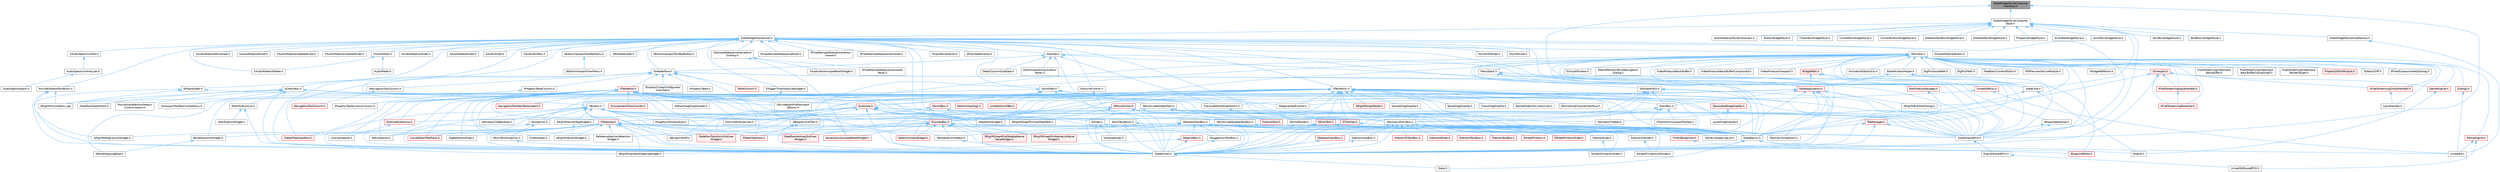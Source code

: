 digraph "SlateWidgetStyleContainerInterface.h"
{
 // INTERACTIVE_SVG=YES
 // LATEX_PDF_SIZE
  bgcolor="transparent";
  edge [fontname=Helvetica,fontsize=10,labelfontname=Helvetica,labelfontsize=10];
  node [fontname=Helvetica,fontsize=10,shape=box,height=0.2,width=0.4];
  Node1 [id="Node000001",label="SlateWidgetStyleContainer\lInterface.h",height=0.2,width=0.4,color="gray40", fillcolor="grey60", style="filled", fontcolor="black",tooltip=" "];
  Node1 -> Node2 [id="edge1_Node000001_Node000002",dir="back",color="steelblue1",style="solid",tooltip=" "];
  Node2 [id="Node000002",label="SlateCore.h",height=0.2,width=0.4,color="grey40", fillcolor="white", style="filled",URL="$dc/d03/SlateCore_8h.html",tooltip=" "];
  Node2 -> Node3 [id="edge2_Node000002_Node000003",dir="back",color="steelblue1",style="solid",tooltip=" "];
  Node3 [id="Node000003",label="Engine.h",height=0.2,width=0.4,color="grey40", fillcolor="white", style="filled",URL="$d1/d34/Public_2Engine_8h.html",tooltip=" "];
  Node2 -> Node4 [id="edge3_Node000002_Node000004",dir="back",color="steelblue1",style="solid",tooltip=" "];
  Node4 [id="Node000004",label="SlateBasics.h",height=0.2,width=0.4,color="grey40", fillcolor="white", style="filled",URL="$da/d2f/SlateBasics_8h.html",tooltip=" "];
  Node4 -> Node3 [id="edge4_Node000004_Node000003",dir="back",color="steelblue1",style="solid",tooltip=" "];
  Node4 -> Node5 [id="edge5_Node000004_Node000005",dir="back",color="steelblue1",style="solid",tooltip=" "];
  Node5 [id="Node000005",label="Slate.h",height=0.2,width=0.4,color="grey40", fillcolor="white", style="filled",URL="$d2/dc0/Slate_8h.html",tooltip=" "];
  Node4 -> Node6 [id="edge6_Node000004_Node000006",dir="back",color="steelblue1",style="solid",tooltip=" "];
  Node6 [id="Node000006",label="SlateExtras.h",height=0.2,width=0.4,color="grey40", fillcolor="white", style="filled",URL="$d8/dec/SlateExtras_8h.html",tooltip=" "];
  Node6 -> Node5 [id="edge7_Node000006_Node000005",dir="back",color="steelblue1",style="solid",tooltip=" "];
  Node4 -> Node7 [id="edge8_Node000004_Node000007",dir="back",color="steelblue1",style="solid",tooltip=" "];
  Node7 [id="Node000007",label="UnrealEd.h",height=0.2,width=0.4,color="grey40", fillcolor="white", style="filled",URL="$d2/d5f/UnrealEd_8h.html",tooltip=" "];
  Node1 -> Node8 [id="edge9_Node000001_Node000008",dir="back",color="steelblue1",style="solid",tooltip=" "];
  Node8 [id="Node000008",label="SlateSharedPCH.h",height=0.2,width=0.4,color="grey40", fillcolor="white", style="filled",URL="$d1/dfc/SlateSharedPCH_8h.html",tooltip=" "];
  Node8 -> Node9 [id="edge10_Node000008_Node000009",dir="back",color="steelblue1",style="solid",tooltip=" "];
  Node9 [id="Node000009",label="EngineSharedPCH.h",height=0.2,width=0.4,color="grey40", fillcolor="white", style="filled",URL="$dc/dbb/EngineSharedPCH_8h.html",tooltip=" "];
  Node9 -> Node10 [id="edge11_Node000009_Node000010",dir="back",color="steelblue1",style="solid",tooltip=" "];
  Node10 [id="Node000010",label="UnrealEdSharedPCH.h",height=0.2,width=0.4,color="grey40", fillcolor="white", style="filled",URL="$d1/de6/UnrealEdSharedPCH_8h.html",tooltip=" "];
  Node1 -> Node11 [id="edge12_Node000001_Node000011",dir="back",color="steelblue1",style="solid",tooltip=" "];
  Node11 [id="Node000011",label="SlateWidgetStyleContainer\lBase.h",height=0.2,width=0.4,color="grey40", fillcolor="white", style="filled",URL="$d8/db4/SlateWidgetStyleContainerBase_8h.html",tooltip=" "];
  Node11 -> Node12 [id="edge13_Node000011_Node000012",dir="back",color="steelblue1",style="solid",tooltip=" "];
  Node12 [id="Node000012",label="AudioMaterialStyleContainers.h",height=0.2,width=0.4,color="grey40", fillcolor="white", style="filled",URL="$d2/d4e/AudioMaterialStyleContainers_8h.html",tooltip=" "];
  Node11 -> Node13 [id="edge14_Node000011_Node000013",dir="back",color="steelblue1",style="solid",tooltip=" "];
  Node13 [id="Node000013",label="ButtonWidgetStyle.h",height=0.2,width=0.4,color="grey40", fillcolor="white", style="filled",URL="$db/d1a/ButtonWidgetStyle_8h.html",tooltip=" "];
  Node11 -> Node14 [id="edge15_Node000011_Node000014",dir="back",color="steelblue1",style="solid",tooltip=" "];
  Node14 [id="Node000014",label="CheckBoxWidgetStyle.h",height=0.2,width=0.4,color="grey40", fillcolor="white", style="filled",URL="$d3/dda/CheckBoxWidgetStyle_8h.html",tooltip=" "];
  Node11 -> Node15 [id="edge16_Node000011_Node000015",dir="back",color="steelblue1",style="solid",tooltip=" "];
  Node15 [id="Node000015",label="ComboBoxWidgetStyle.h",height=0.2,width=0.4,color="grey40", fillcolor="white", style="filled",URL="$d5/dc1/ComboBoxWidgetStyle_8h.html",tooltip=" "];
  Node11 -> Node16 [id="edge17_Node000011_Node000016",dir="back",color="steelblue1",style="solid",tooltip=" "];
  Node16 [id="Node000016",label="ComboButtonWidgetStyle.h",height=0.2,width=0.4,color="grey40", fillcolor="white", style="filled",URL="$de/d4e/ComboButtonWidgetStyle_8h.html",tooltip=" "];
  Node11 -> Node17 [id="edge18_Node000011_Node000017",dir="back",color="steelblue1",style="solid",tooltip=" "];
  Node17 [id="Node000017",label="EditableTextBoxWidgetStyle.h",height=0.2,width=0.4,color="grey40", fillcolor="white", style="filled",URL="$d2/d46/EditableTextBoxWidgetStyle_8h.html",tooltip=" "];
  Node11 -> Node18 [id="edge19_Node000011_Node000018",dir="back",color="steelblue1",style="solid",tooltip=" "];
  Node18 [id="Node000018",label="EditableTextWidgetStyle.h",height=0.2,width=0.4,color="grey40", fillcolor="white", style="filled",URL="$d2/de8/EditableTextWidgetStyle_8h.html",tooltip=" "];
  Node11 -> Node19 [id="edge20_Node000011_Node000019",dir="back",color="steelblue1",style="solid",tooltip=" "];
  Node19 [id="Node000019",label="ProgressWidgetStyle.h",height=0.2,width=0.4,color="grey40", fillcolor="white", style="filled",URL="$dc/d8c/ProgressWidgetStyle_8h.html",tooltip=" "];
  Node11 -> Node20 [id="edge21_Node000011_Node000020",dir="back",color="steelblue1",style="solid",tooltip=" "];
  Node20 [id="Node000020",label="ScrollBarWidgetStyle.h",height=0.2,width=0.4,color="grey40", fillcolor="white", style="filled",URL="$d7/d64/ScrollBarWidgetStyle_8h.html",tooltip=" "];
  Node11 -> Node21 [id="edge22_Node000011_Node000021",dir="back",color="steelblue1",style="solid",tooltip=" "];
  Node21 [id="Node000021",label="ScrollBoxWidgetStyle.h",height=0.2,width=0.4,color="grey40", fillcolor="white", style="filled",URL="$d9/df7/ScrollBoxWidgetStyle_8h.html",tooltip=" "];
  Node11 -> Node2 [id="edge23_Node000011_Node000002",dir="back",color="steelblue1",style="solid",tooltip=" "];
  Node11 -> Node8 [id="edge24_Node000011_Node000008",dir="back",color="steelblue1",style="solid",tooltip=" "];
  Node11 -> Node22 [id="edge25_Node000011_Node000022",dir="back",color="steelblue1",style="solid",tooltip=" "];
  Node22 [id="Node000022",label="SlateWidgetStyleAsset.h",height=0.2,width=0.4,color="grey40", fillcolor="white", style="filled",URL="$dd/dfb/SlateWidgetStyleAsset_8h.html",tooltip=" "];
  Node22 -> Node23 [id="edge26_Node000022_Node000023",dir="back",color="steelblue1",style="solid",tooltip=" "];
  Node23 [id="Node000023",label="SAudioMaterialButton.h",height=0.2,width=0.4,color="grey40", fillcolor="white", style="filled",URL="$d5/df6/SAudioMaterialButton_8h.html",tooltip=" "];
  Node22 -> Node24 [id="edge27_Node000022_Node000024",dir="back",color="steelblue1",style="solid",tooltip=" "];
  Node24 [id="Node000024",label="SAudioMaterialEnvelope.h",height=0.2,width=0.4,color="grey40", fillcolor="white", style="filled",URL="$d5/d2b/SAudioMaterialEnvelope_8h.html",tooltip=" "];
  Node22 -> Node25 [id="edge28_Node000022_Node000025",dir="back",color="steelblue1",style="solid",tooltip=" "];
  Node25 [id="Node000025",label="SAudioMaterialKnob.h",height=0.2,width=0.4,color="grey40", fillcolor="white", style="filled",URL="$d5/d68/SAudioMaterialKnob_8h.html",tooltip=" "];
  Node22 -> Node26 [id="edge29_Node000022_Node000026",dir="back",color="steelblue1",style="solid",tooltip=" "];
  Node26 [id="Node000026",label="SAudioMaterialLabeledKnob.h",height=0.2,width=0.4,color="grey40", fillcolor="white", style="filled",URL="$de/d2d/SAudioMaterialLabeledKnob_8h.html",tooltip=" "];
  Node22 -> Node27 [id="edge30_Node000022_Node000027",dir="back",color="steelblue1",style="solid",tooltip=" "];
  Node27 [id="Node000027",label="SAudioMaterialLabeledSlider.h",height=0.2,width=0.4,color="grey40", fillcolor="white", style="filled",URL="$d7/df2/SAudioMaterialLabeledSlider_8h.html",tooltip=" "];
  Node22 -> Node28 [id="edge31_Node000022_Node000028",dir="back",color="steelblue1",style="solid",tooltip=" "];
  Node28 [id="Node000028",label="SAudioMaterialMeter.h",height=0.2,width=0.4,color="grey40", fillcolor="white", style="filled",URL="$d9/da6/SAudioMaterialMeter_8h.html",tooltip=" "];
  Node22 -> Node29 [id="edge32_Node000022_Node000029",dir="back",color="steelblue1",style="solid",tooltip=" "];
  Node29 [id="Node000029",label="SAudioMaterialSlider.h",height=0.2,width=0.4,color="grey40", fillcolor="white", style="filled",URL="$d1/d37/SAudioMaterialSlider_8h.html",tooltip=" "];
  Node22 -> Node30 [id="edge33_Node000022_Node000030",dir="back",color="steelblue1",style="solid",tooltip=" "];
  Node30 [id="Node000030",label="SAudioMeter.h",height=0.2,width=0.4,color="grey40", fillcolor="white", style="filled",URL="$d5/d48/SAudioMeter_8h.html",tooltip=" "];
  Node30 -> Node31 [id="edge34_Node000030_Node000031",dir="back",color="steelblue1",style="solid",tooltip=" "];
  Node31 [id="Node000031",label="AudioMeter.h",height=0.2,width=0.4,color="grey40", fillcolor="white", style="filled",URL="$de/db0/AudioMeter_8h.html",tooltip=" "];
  Node30 -> Node28 [id="edge35_Node000030_Node000028",dir="back",color="steelblue1",style="solid",tooltip=" "];
  Node22 -> Node32 [id="edge36_Node000022_Node000032",dir="back",color="steelblue1",style="solid",tooltip=" "];
  Node32 [id="Node000032",label="SAudioRadialSlider.h",height=0.2,width=0.4,color="grey40", fillcolor="white", style="filled",URL="$dd/d5f/SAudioRadialSlider_8h.html",tooltip=" "];
  Node22 -> Node33 [id="edge37_Node000022_Node000033",dir="back",color="steelblue1",style="solid",tooltip=" "];
  Node33 [id="Node000033",label="SAudioSlider.h",height=0.2,width=0.4,color="grey40", fillcolor="white", style="filled",URL="$d3/d58/SAudioSlider_8h.html",tooltip=" "];
  Node22 -> Node34 [id="edge38_Node000022_Node000034",dir="back",color="steelblue1",style="solid",tooltip=" "];
  Node34 [id="Node000034",label="SAudioSpectrumPlot.h",height=0.2,width=0.4,color="grey40", fillcolor="white", style="filled",URL="$dd/ddf/SAudioSpectrumPlot_8h.html",tooltip=" "];
  Node34 -> Node35 [id="edge39_Node000034_Node000035",dir="back",color="steelblue1",style="solid",tooltip=" "];
  Node35 [id="Node000035",label="AudioSpectrumAnalyzer.h",height=0.2,width=0.4,color="grey40", fillcolor="white", style="filled",URL="$de/dae/AudioSpectrumAnalyzer_8h.html",tooltip=" "];
  Node35 -> Node36 [id="edge40_Node000035_Node000036",dir="back",color="steelblue1",style="solid",tooltip=" "];
  Node36 [id="Node000036",label="AudioSpectrogram.h",height=0.2,width=0.4,color="grey40", fillcolor="white", style="filled",URL="$de/d47/AudioSpectrogram_8h.html",tooltip=" "];
  Node22 -> Node37 [id="edge41_Node000022_Node000037",dir="back",color="steelblue1",style="solid",tooltip=" "];
  Node37 [id="Node000037",label="SAudioTextBox.h",height=0.2,width=0.4,color="grey40", fillcolor="white", style="filled",URL="$da/da3/SAudioTextBox_8h.html",tooltip=" "];
  Node22 -> Node38 [id="edge42_Node000022_Node000038",dir="back",color="steelblue1",style="solid",tooltip=" "];
  Node38 [id="Node000038",label="SButton.h",height=0.2,width=0.4,color="grey40", fillcolor="white", style="filled",URL="$d4/d2a/SButton_8h.html",tooltip=" "];
  Node38 -> Node39 [id="edge43_Node000038_Node000039",dir="back",color="steelblue1",style="solid",tooltip=" "];
  Node39 [id="Node000039",label="PropertyInfoViewStyle.h",height=0.2,width=0.4,color="grey40", fillcolor="white", style="filled",URL="$d0/da8/PropertyInfoViewStyle_8h.html",tooltip=" "];
  Node38 -> Node40 [id="edge44_Node000038_Node000040",dir="back",color="steelblue1",style="solid",tooltip=" "];
  Node40 [id="Node000040",label="SBreadcrumbTrail.h",height=0.2,width=0.4,color="grey40", fillcolor="white", style="filled",URL="$d4/de2/SBreadcrumbTrail_8h.html",tooltip=" "];
  Node40 -> Node41 [id="edge45_Node000040_Node000041",dir="back",color="steelblue1",style="solid",tooltip=" "];
  Node41 [id="Node000041",label="STableTreeView.h",height=0.2,width=0.4,color="red", fillcolor="#FFF0F0", style="filled",URL="$dd/d46/STableTreeView_8h.html",tooltip=" "];
  Node40 -> Node6 [id="edge46_Node000040_Node000006",dir="back",color="steelblue1",style="solid",tooltip=" "];
  Node38 -> Node44 [id="edge47_Node000038_Node000044",dir="back",color="steelblue1",style="solid",tooltip=" "];
  Node44 [id="Node000044",label="SEditableComboBox.h",height=0.2,width=0.4,color="grey40", fillcolor="white", style="filled",URL="$d0/d8c/SEditableComboBox_8h.html",tooltip=" "];
  Node44 -> Node6 [id="edge48_Node000044_Node000006",dir="back",color="steelblue1",style="solid",tooltip=" "];
  Node38 -> Node45 [id="edge49_Node000038_Node000045",dir="back",color="steelblue1",style="solid",tooltip=" "];
  Node45 [id="Node000045",label="SHyperlink.h",height=0.2,width=0.4,color="grey40", fillcolor="white", style="filled",URL="$d3/d8c/SHyperlink_8h.html",tooltip=" "];
  Node45 -> Node46 [id="edge50_Node000045_Node000046",dir="back",color="steelblue1",style="solid",tooltip=" "];
  Node46 [id="Node000046",label="SRichTextHyperlink.h",height=0.2,width=0.4,color="grey40", fillcolor="white", style="filled",URL="$da/d06/SRichTextHyperlink_8h.html",tooltip=" "];
  Node46 -> Node6 [id="edge51_Node000046_Node000006",dir="back",color="steelblue1",style="solid",tooltip=" "];
  Node45 -> Node6 [id="edge52_Node000045_Node000006",dir="back",color="steelblue1",style="solid",tooltip=" "];
  Node38 -> Node47 [id="edge53_Node000038_Node000047",dir="back",color="steelblue1",style="solid",tooltip=" "];
  Node47 [id="Node000047",label="SKeySelector.h",height=0.2,width=0.4,color="grey40", fillcolor="white", style="filled",URL="$de/d62/SKeySelector_8h.html",tooltip=" "];
  Node38 -> Node48 [id="edge54_Node000038_Node000048",dir="back",color="steelblue1",style="solid",tooltip=" "];
  Node48 [id="Node000048",label="SRigVMGraphPinUserDataPath.h",height=0.2,width=0.4,color="grey40", fillcolor="white", style="filled",URL="$d5/d31/SRigVMGraphPinUserDataPath_8h.html",tooltip=" "];
  Node38 -> Node49 [id="edge55_Node000038_Node000049",dir="back",color="steelblue1",style="solid",tooltip=" "];
  Node49 [id="Node000049",label="SRigVMVariableMappingWidget.h",height=0.2,width=0.4,color="grey40", fillcolor="white", style="filled",URL="$d0/ddc/SRigVMVariableMappingWidget_8h.html",tooltip=" "];
  Node38 -> Node50 [id="edge56_Node000038_Node000050",dir="back",color="steelblue1",style="solid",tooltip=" "];
  Node50 [id="Node000050",label="SRigVMVariantTagWidget.h",height=0.2,width=0.4,color="grey40", fillcolor="white", style="filled",URL="$d4/d38/SRigVMVariantTagWidget_8h.html",tooltip=" "];
  Node50 -> Node51 [id="edge57_Node000050_Node000051",dir="back",color="steelblue1",style="solid",tooltip=" "];
  Node51 [id="Node000051",label="SRigVMVariantWidget.h",height=0.2,width=0.4,color="grey40", fillcolor="white", style="filled",URL="$d5/d61/SRigVMVariantWidget_8h.html",tooltip=" "];
  Node38 -> Node52 [id="edge58_Node000038_Node000052",dir="back",color="steelblue1",style="solid",tooltip=" "];
  Node52 [id="Node000052",label="SSkeletonWidget.h",height=0.2,width=0.4,color="grey40", fillcolor="white", style="filled",URL="$dd/da7/SSkeletonWidget_8h.html",tooltip=" "];
  Node38 -> Node53 [id="edge59_Node000038_Node000053",dir="back",color="steelblue1",style="solid",tooltip=" "];
  Node53 [id="Node000053",label="SWindowTitleBar.h",height=0.2,width=0.4,color="grey40", fillcolor="white", style="filled",URL="$d0/dce/SWindowTitleBar_8h.html",tooltip=" "];
  Node38 -> Node54 [id="edge60_Node000038_Node000054",dir="back",color="steelblue1",style="solid",tooltip=" "];
  Node54 [id="Node000054",label="SWindowTitleBarArea.h",height=0.2,width=0.4,color="grey40", fillcolor="white", style="filled",URL="$d4/d09/SWindowTitleBarArea_8h.html",tooltip=" "];
  Node38 -> Node4 [id="edge61_Node000038_Node000004",dir="back",color="steelblue1",style="solid",tooltip=" "];
  Node38 -> Node6 [id="edge62_Node000038_Node000006",dir="back",color="steelblue1",style="solid",tooltip=" "];
  Node38 -> Node8 [id="edge63_Node000038_Node000008",dir="back",color="steelblue1",style="solid",tooltip=" "];
  Node22 -> Node55 [id="edge64_Node000022_Node000055",dir="back",color="steelblue1",style="solid",tooltip=" "];
  Node55 [id="Node000055",label="SCheckBox.h",height=0.2,width=0.4,color="grey40", fillcolor="white", style="filled",URL="$d8/d16/SCheckBox_8h.html",tooltip=" "];
  Node55 -> Node56 [id="edge65_Node000055_Node000056",dir="back",color="steelblue1",style="solid",tooltip=" "];
  Node56 [id="Node000056",label="DataflowGraphEditor.h",height=0.2,width=0.4,color="grey40", fillcolor="white", style="filled",URL="$d4/dfa/DataflowGraphEditor_8h.html",tooltip=" "];
  Node55 -> Node57 [id="edge66_Node000055_Node000057",dir="back",color="steelblue1",style="solid",tooltip=" "];
  Node57 [id="Node000057",label="FractureEditorModeToolkit.h",height=0.2,width=0.4,color="grey40", fillcolor="white", style="filled",URL="$da/d01/FractureEditorModeToolkit_8h.html",tooltip=" "];
  Node57 -> Node58 [id="edge67_Node000057_Node000058",dir="back",color="steelblue1",style="solid",tooltip=" "];
  Node58 [id="Node000058",label="FractureTool.h",height=0.2,width=0.4,color="red", fillcolor="#FFF0F0", style="filled",URL="$d4/d30/FractureTool_8h.html",tooltip=" "];
  Node55 -> Node60 [id="edge68_Node000055_Node000060",dir="back",color="steelblue1",style="solid",tooltip=" "];
  Node60 [id="Node000060",label="MovieSceneSectionDetails\lCustomization.h",height=0.2,width=0.4,color="grey40", fillcolor="white", style="filled",URL="$d3/de7/MovieSceneSectionDetailsCustomization_8h.html",tooltip=" "];
  Node55 -> Node61 [id="edge69_Node000055_Node000061",dir="back",color="steelblue1",style="solid",tooltip=" "];
  Node61 [id="Node000061",label="SNotificationList.h",height=0.2,width=0.4,color="grey40", fillcolor="white", style="filled",URL="$d7/d9f/SNotificationList_8h.html",tooltip=" "];
  Node61 -> Node62 [id="edge70_Node000061_Node000062",dir="back",color="steelblue1",style="solid",tooltip=" "];
  Node62 [id="Node000062",label="INotificationWidget.h",height=0.2,width=0.4,color="grey40", fillcolor="white", style="filled",URL="$dd/d1a/INotificationWidget_8h.html",tooltip=" "];
  Node61 -> Node6 [id="edge71_Node000061_Node000006",dir="back",color="steelblue1",style="solid",tooltip=" "];
  Node55 -> Node63 [id="edge72_Node000055_Node000063",dir="back",color="steelblue1",style="solid",tooltip=" "];
  Node63 [id="Node000063",label="SNumericEntryBox.h",height=0.2,width=0.4,color="grey40", fillcolor="white", style="filled",URL="$d8/d1a/SNumericEntryBox_8h.html",tooltip=" "];
  Node63 -> Node64 [id="edge73_Node000063_Node000064",dir="back",color="steelblue1",style="solid",tooltip=" "];
  Node64 [id="Node000064",label="SGraphPinNum.h",height=0.2,width=0.4,color="red", fillcolor="#FFF0F0", style="filled",URL="$d7/da4/SGraphPinNum_8h.html",tooltip=" "];
  Node63 -> Node66 [id="edge74_Node000063_Node000066",dir="back",color="steelblue1",style="solid",tooltip=" "];
  Node66 [id="Node000066",label="SGraphPinNumSlider.h",height=0.2,width=0.4,color="red", fillcolor="#FFF0F0", style="filled",URL="$d5/d00/SGraphPinNumSlider_8h.html",tooltip=" "];
  Node63 -> Node68 [id="edge75_Node000063_Node000068",dir="back",color="steelblue1",style="solid",tooltip=" "];
  Node68 [id="Node000068",label="SGraphPinVector2DSlider.h",height=0.2,width=0.4,color="grey40", fillcolor="white", style="filled",URL="$d7/d05/SGraphPinVector2DSlider_8h.html",tooltip=" "];
  Node63 -> Node69 [id="edge76_Node000063_Node000069",dir="back",color="steelblue1",style="solid",tooltip=" "];
  Node69 [id="Node000069",label="SGraphPinVectorSlider.h",height=0.2,width=0.4,color="grey40", fillcolor="white", style="filled",URL="$dc/d38/SGraphPinVectorSlider_8h.html",tooltip=" "];
  Node63 -> Node70 [id="edge77_Node000063_Node000070",dir="back",color="steelblue1",style="solid",tooltip=" "];
  Node70 [id="Node000070",label="SRotatorInputBox.h",height=0.2,width=0.4,color="red", fillcolor="#FFF0F0", style="filled",URL="$de/dd2/SRotatorInputBox_8h.html",tooltip=" "];
  Node70 -> Node6 [id="edge78_Node000070_Node000006",dir="back",color="steelblue1",style="solid",tooltip=" "];
  Node63 -> Node72 [id="edge79_Node000063_Node000072",dir="back",color="steelblue1",style="solid",tooltip=" "];
  Node72 [id="Node000072",label="SVector2DSlider.h",height=0.2,width=0.4,color="grey40", fillcolor="white", style="filled",URL="$de/d67/SVector2DSlider_8h.html",tooltip=" "];
  Node72 -> Node68 [id="edge80_Node000072_Node000068",dir="back",color="steelblue1",style="solid",tooltip=" "];
  Node63 -> Node73 [id="edge81_Node000063_Node000073",dir="back",color="steelblue1",style="solid",tooltip=" "];
  Node73 [id="Node000073",label="SVector2DTextBox.h",height=0.2,width=0.4,color="red", fillcolor="#FFF0F0", style="filled",URL="$d6/d71/SVector2DTextBox_8h.html",tooltip=" "];
  Node63 -> Node75 [id="edge82_Node000063_Node000075",dir="back",color="steelblue1",style="solid",tooltip=" "];
  Node75 [id="Node000075",label="SVector4Slider.h",height=0.2,width=0.4,color="red", fillcolor="#FFF0F0", style="filled",URL="$d4/dec/SVector4Slider_8h.html",tooltip=" "];
  Node63 -> Node77 [id="edge83_Node000063_Node000077",dir="back",color="steelblue1",style="solid",tooltip=" "];
  Node77 [id="Node000077",label="SVector4TextBox.h",height=0.2,width=0.4,color="red", fillcolor="#FFF0F0", style="filled",URL="$dd/da4/SVector4TextBox_8h.html",tooltip=" "];
  Node63 -> Node79 [id="edge84_Node000063_Node000079",dir="back",color="steelblue1",style="solid",tooltip=" "];
  Node79 [id="Node000079",label="SVectorInputBox.h",height=0.2,width=0.4,color="grey40", fillcolor="white", style="filled",URL="$df/d44/SVectorInputBox_8h.html",tooltip=" "];
  Node79 -> Node6 [id="edge85_Node000079_Node000006",dir="back",color="steelblue1",style="solid",tooltip=" "];
  Node63 -> Node80 [id="edge86_Node000063_Node000080",dir="back",color="steelblue1",style="solid",tooltip=" "];
  Node80 [id="Node000080",label="SVectorSlider.h",height=0.2,width=0.4,color="grey40", fillcolor="white", style="filled",URL="$d2/db5/SVectorSlider_8h.html",tooltip=" "];
  Node80 -> Node69 [id="edge87_Node000080_Node000069",dir="back",color="steelblue1",style="solid",tooltip=" "];
  Node63 -> Node81 [id="edge88_Node000063_Node000081",dir="back",color="steelblue1",style="solid",tooltip=" "];
  Node81 [id="Node000081",label="SVectorTextBox.h",height=0.2,width=0.4,color="red", fillcolor="#FFF0F0", style="filled",URL="$df/db8/SVectorTextBox_8h.html",tooltip=" "];
  Node63 -> Node6 [id="edge89_Node000063_Node000006",dir="back",color="steelblue1",style="solid",tooltip=" "];
  Node55 -> Node83 [id="edge90_Node000055_Node000083",dir="back",color="steelblue1",style="solid",tooltip=" "];
  Node83 [id="Node000083",label="SRigVMActionMenu.cpp",height=0.2,width=0.4,color="grey40", fillcolor="white", style="filled",URL="$dc/d4c/SRigVMActionMenu_8cpp.html",tooltip=" "];
  Node55 -> Node84 [id="edge91_Node000055_Node000084",dir="back",color="steelblue1",style="solid",tooltip=" "];
  Node84 [id="Node000084",label="SSegmentedControl.h",height=0.2,width=0.4,color="grey40", fillcolor="white", style="filled",URL="$d3/d4f/SSegmentedControl_8h.html",tooltip=" "];
  Node55 -> Node85 [id="edge92_Node000055_Node000085",dir="back",color="steelblue1",style="solid",tooltip=" "];
  Node85 [id="Node000085",label="SSkinWeightProfileImport\lOptions.h",height=0.2,width=0.4,color="grey40", fillcolor="white", style="filled",URL="$d9/d21/SSkinWeightProfileImportOptions_8h.html",tooltip=" "];
  Node55 -> Node86 [id="edge93_Node000055_Node000086",dir="back",color="steelblue1",style="solid",tooltip=" "];
  Node86 [id="Node000086",label="SViewportToolBarComboMenu.h",height=0.2,width=0.4,color="grey40", fillcolor="white", style="filled",URL="$de/d6a/SViewportToolBarComboMenu_8h.html",tooltip=" "];
  Node55 -> Node4 [id="edge94_Node000055_Node000004",dir="back",color="steelblue1",style="solid",tooltip=" "];
  Node55 -> Node6 [id="edge95_Node000055_Node000006",dir="back",color="steelblue1",style="solid",tooltip=" "];
  Node55 -> Node8 [id="edge96_Node000055_Node000008",dir="back",color="steelblue1",style="solid",tooltip=" "];
  Node22 -> Node87 [id="edge97_Node000022_Node000087",dir="back",color="steelblue1",style="solid",tooltip=" "];
  Node87 [id="Node000087",label="SEditableLabel.h",height=0.2,width=0.4,color="grey40", fillcolor="white", style="filled",URL="$dd/db3/SEditableLabel_8h.html",tooltip=" "];
  Node22 -> Node88 [id="edge98_Node000022_Node000088",dir="back",color="steelblue1",style="solid",tooltip=" "];
  Node88 [id="Node000088",label="SEditableText.h",height=0.2,width=0.4,color="grey40", fillcolor="white", style="filled",URL="$df/df7/SEditableText_8h.html",tooltip=" "];
  Node88 -> Node89 [id="edge99_Node000088_Node000089",dir="back",color="steelblue1",style="solid",tooltip=" "];
  Node89 [id="Node000089",label="SEditableTextBox.h",height=0.2,width=0.4,color="grey40", fillcolor="white", style="filled",URL="$df/dd0/SEditableTextBox_8h.html",tooltip=" "];
  Node89 -> Node44 [id="edge100_Node000089_Node000044",dir="back",color="steelblue1",style="solid",tooltip=" "];
  Node89 -> Node90 [id="edge101_Node000089_Node000090",dir="back",color="steelblue1",style="solid",tooltip=" "];
  Node90 [id="Node000090",label="SGridLineSpacingList.h",height=0.2,width=0.4,color="grey40", fillcolor="white", style="filled",URL="$db/d48/SGridLineSpacingList_8h.html",tooltip=" "];
  Node89 -> Node91 [id="edge102_Node000089_Node000091",dir="back",color="steelblue1",style="solid",tooltip=" "];
  Node91 [id="Node000091",label="SNumericDropDown.h",height=0.2,width=0.4,color="grey40", fillcolor="white", style="filled",URL="$d3/d12/SNumericDropDown_8h.html",tooltip=" "];
  Node89 -> Node92 [id="edge103_Node000089_Node000092",dir="back",color="steelblue1",style="solid",tooltip=" "];
  Node92 [id="Node000092",label="SRigVMGraphPinEditableName\lValueWidget.h",height=0.2,width=0.4,color="red", fillcolor="#FFF0F0", style="filled",URL="$da/d0c/SRigVMGraphPinEditableNameValueWidget_8h.html",tooltip=" "];
  Node89 -> Node95 [id="edge104_Node000089_Node000095",dir="back",color="steelblue1",style="solid",tooltip=" "];
  Node95 [id="Node000095",label="SRigVMGraphPinNameListValue\lWidget.h",height=0.2,width=0.4,color="red", fillcolor="#FFF0F0", style="filled",URL="$dc/dac/SRigVMGraphPinNameListValueWidget_8h.html",tooltip=" "];
  Node89 -> Node99 [id="edge105_Node000089_Node000099",dir="back",color="steelblue1",style="solid",tooltip=" "];
  Node99 [id="Node000099",label="SSearchBox.h",height=0.2,width=0.4,color="red", fillcolor="#FFF0F0", style="filled",URL="$df/d3f/SSearchBox_8h.html",tooltip=" "];
  Node99 -> Node49 [id="edge106_Node000099_Node000049",dir="back",color="steelblue1",style="solid",tooltip=" "];
  Node99 -> Node6 [id="edge107_Node000099_Node000006",dir="back",color="steelblue1",style="solid",tooltip=" "];
  Node89 -> Node106 [id="edge108_Node000089_Node000106",dir="back",color="steelblue1",style="solid",tooltip=" "];
  Node106 [id="Node000106",label="SSuggestionTextBox.h",height=0.2,width=0.4,color="grey40", fillcolor="white", style="filled",URL="$d1/df9/SSuggestionTextBox_8h.html",tooltip=" "];
  Node106 -> Node6 [id="edge109_Node000106_Node000006",dir="back",color="steelblue1",style="solid",tooltip=" "];
  Node89 -> Node4 [id="edge110_Node000089_Node000004",dir="back",color="steelblue1",style="solid",tooltip=" "];
  Node89 -> Node6 [id="edge111_Node000089_Node000006",dir="back",color="steelblue1",style="solid",tooltip=" "];
  Node89 -> Node8 [id="edge112_Node000089_Node000008",dir="back",color="steelblue1",style="solid",tooltip=" "];
  Node88 -> Node63 [id="edge113_Node000088_Node000063",dir="back",color="steelblue1",style="solid",tooltip=" "];
  Node88 -> Node107 [id="edge114_Node000088_Node000107",dir="back",color="steelblue1",style="solid",tooltip=" "];
  Node107 [id="Node000107",label="SSpinBox.h",height=0.2,width=0.4,color="grey40", fillcolor="white", style="filled",URL="$d5/da5/SSpinBox_8h.html",tooltip=" "];
  Node107 -> Node63 [id="edge115_Node000107_Node000063",dir="back",color="steelblue1",style="solid",tooltip=" "];
  Node107 -> Node108 [id="edge116_Node000107_Node000108",dir="back",color="steelblue1",style="solid",tooltip=" "];
  Node108 [id="Node000108",label="STransformViewportToolbar.h",height=0.2,width=0.4,color="grey40", fillcolor="white", style="filled",URL="$d8/da8/STransformViewportToolbar_8h.html",tooltip=" "];
  Node107 -> Node4 [id="edge117_Node000107_Node000004",dir="back",color="steelblue1",style="solid",tooltip=" "];
  Node107 -> Node6 [id="edge118_Node000107_Node000006",dir="back",color="steelblue1",style="solid",tooltip=" "];
  Node88 -> Node4 [id="edge119_Node000088_Node000004",dir="back",color="steelblue1",style="solid",tooltip=" "];
  Node88 -> Node6 [id="edge120_Node000088_Node000006",dir="back",color="steelblue1",style="solid",tooltip=" "];
  Node88 -> Node8 [id="edge121_Node000088_Node000008",dir="back",color="steelblue1",style="solid",tooltip=" "];
  Node22 -> Node109 [id="edge122_Node000022_Node000109",dir="back",color="steelblue1",style="solid",tooltip=" "];
  Node109 [id="Node000109",label="SEditorViewportToolBarButton.h",height=0.2,width=0.4,color="grey40", fillcolor="white", style="filled",URL="$d1/da1/SEditorViewportToolBarButton_8h.html",tooltip=" "];
  Node22 -> Node110 [id="edge123_Node000022_Node000110",dir="back",color="steelblue1",style="solid",tooltip=" "];
  Node110 [id="Node000110",label="SEditorViewportToolBarMenu.h",height=0.2,width=0.4,color="grey40", fillcolor="white", style="filled",URL="$dd/dec/SEditorViewportToolBarMenu_8h.html",tooltip=" "];
  Node110 -> Node111 [id="edge124_Node000110_Node000111",dir="back",color="steelblue1",style="solid",tooltip=" "];
  Node111 [id="Node000111",label="SEditorViewportViewMenu.h",height=0.2,width=0.4,color="grey40", fillcolor="white", style="filled",URL="$db/d67/SEditorViewportViewMenu_8h.html",tooltip=" "];
  Node22 -> Node112 [id="edge125_Node000022_Node000112",dir="back",color="steelblue1",style="solid",tooltip=" "];
  Node112 [id="Node000112",label="SExpandableArea.h",height=0.2,width=0.4,color="grey40", fillcolor="white", style="filled",URL="$da/d6a/SExpandableArea_8h.html",tooltip=" "];
  Node112 -> Node6 [id="edge126_Node000112_Node000006",dir="back",color="steelblue1",style="solid",tooltip=" "];
  Node112 -> Node8 [id="edge127_Node000112_Node000008",dir="back",color="steelblue1",style="solid",tooltip=" "];
  Node22 -> Node113 [id="edge128_Node000022_Node000113",dir="back",color="steelblue1",style="solid",tooltip=" "];
  Node113 [id="Node000113",label="SFixedSampledSequenceRuler.h",height=0.2,width=0.4,color="grey40", fillcolor="white", style="filled",URL="$d8/db1/SFixedSampledSequenceRuler_8h.html",tooltip=" "];
  Node22 -> Node114 [id="edge129_Node000022_Node000114",dir="back",color="steelblue1",style="solid",tooltip=" "];
  Node114 [id="Node000114",label="SFixedSampledSequenceVector\lViewer.h",height=0.2,width=0.4,color="grey40", fillcolor="white", style="filled",URL="$db/df9/SFixedSampledSequenceVectorViewer_8h.html",tooltip=" "];
  Node22 -> Node115 [id="edge130_Node000022_Node000115",dir="back",color="steelblue1",style="solid",tooltip=" "];
  Node115 [id="Node000115",label="SFixedSampledSequenceViewer.h",height=0.2,width=0.4,color="grey40", fillcolor="white", style="filled",URL="$dd/d77/SFixedSampledSequenceViewer_8h.html",tooltip=" "];
  Node22 -> Node116 [id="edge131_Node000022_Node000116",dir="back",color="steelblue1",style="solid",tooltip=" "];
  Node116 [id="Node000116",label="SHeaderRow.h",height=0.2,width=0.4,color="grey40", fillcolor="white", style="filled",URL="$d4/d31/SHeaderRow_8h.html",tooltip=" "];
  Node116 -> Node117 [id="edge132_Node000116_Node000117",dir="back",color="steelblue1",style="solid",tooltip=" "];
  Node117 [id="Node000117",label="IDisplayClusterConfigurator\lViewTree.h",height=0.2,width=0.4,color="grey40", fillcolor="white", style="filled",URL="$d2/d6d/IDisplayClusterConfiguratorViewTree_8h.html",tooltip=" "];
  Node116 -> Node118 [id="edge133_Node000116_Node000118",dir="back",color="steelblue1",style="solid",tooltip=" "];
  Node118 [id="Node000118",label="INavigationToolColumn.h",height=0.2,width=0.4,color="grey40", fillcolor="white", style="filled",URL="$d4/da3/INavigationToolColumn_8h.html",tooltip=" "];
  Node118 -> Node119 [id="edge134_Node000118_Node000119",dir="back",color="steelblue1",style="solid",tooltip=" "];
  Node119 [id="Node000119",label="NavigationToolColumn.h",height=0.2,width=0.4,color="red", fillcolor="#FFF0F0", style="filled",URL="$d5/d86/NavigationToolColumn_8h.html",tooltip=" "];
  Node116 -> Node135 [id="edge135_Node000116_Node000135",dir="back",color="steelblue1",style="solid",tooltip=" "];
  Node135 [id="Node000135",label="IPropertyTable.h",height=0.2,width=0.4,color="grey40", fillcolor="white", style="filled",URL="$d5/d90/IPropertyTable_8h.html",tooltip=" "];
  Node116 -> Node136 [id="edge136_Node000116_Node000136",dir="back",color="steelblue1",style="solid",tooltip=" "];
  Node136 [id="Node000136",label="IPropertyTableColumn.h",height=0.2,width=0.4,color="grey40", fillcolor="white", style="filled",URL="$db/d97/IPropertyTableColumn_8h.html",tooltip=" "];
  Node136 -> Node137 [id="edge137_Node000136_Node000137",dir="back",color="steelblue1",style="solid",tooltip=" "];
  Node137 [id="Node000137",label="IPropertyTableCustomColumn.h",height=0.2,width=0.4,color="grey40", fillcolor="white", style="filled",URL="$d0/d25/IPropertyTableCustomColumn_8h.html",tooltip=" "];
  Node116 -> Node138 [id="edge138_Node000116_Node000138",dir="back",color="steelblue1",style="solid",tooltip=" "];
  Node138 [id="Node000138",label="STableRow.h",height=0.2,width=0.4,color="red", fillcolor="#FFF0F0", style="filled",URL="$d8/d43/STableRow_8h.html",tooltip=" "];
  Node138 -> Node139 [id="edge139_Node000138_Node000139",dir="back",color="steelblue1",style="solid",tooltip=" "];
  Node139 [id="Node000139",label="BoneSelectionWidget.h",height=0.2,width=0.4,color="grey40", fillcolor="white", style="filled",URL="$d4/dd3/BoneSelectionWidget_8h.html",tooltip=" "];
  Node139 -> Node140 [id="edge140_Node000139_Node000140",dir="back",color="steelblue1",style="solid",tooltip=" "];
  Node140 [id="Node000140",label="SBoneMappingBase.h",height=0.2,width=0.4,color="grey40", fillcolor="white", style="filled",URL="$d7/d49/SBoneMappingBase_8h.html",tooltip=" "];
  Node138 -> Node141 [id="edge141_Node000138_Node000141",dir="back",color="steelblue1",style="solid",tooltip=" "];
  Node141 [id="Node000141",label="CurveEditorTreeTraits.h",height=0.2,width=0.4,color="red", fillcolor="#FFF0F0", style="filled",URL="$d4/d4a/CurveEditorTreeTraits_8h.html",tooltip=" "];
  Node138 -> Node145 [id="edge142_Node000138_Node000145",dir="back",color="steelblue1",style="solid",tooltip=" "];
  Node145 [id="Node000145",label="DataflowTransformOutliner\lWidget.h",height=0.2,width=0.4,color="red", fillcolor="#FFF0F0", style="filled",URL="$d8/df9/DataflowTransformOutlinerWidget_8h.html",tooltip=" "];
  Node138 -> Node147 [id="edge143_Node000138_Node000147",dir="back",color="steelblue1",style="solid",tooltip=" "];
  Node147 [id="Node000147",label="DataflowVerticesOutliner\lWidget.h",height=0.2,width=0.4,color="red", fillcolor="#FFF0F0", style="filled",URL="$dd/deb/DataflowVerticesOutlinerWidget_8h.html",tooltip=" "];
  Node138 -> Node148 [id="edge144_Node000138_Node000148",dir="back",color="steelblue1",style="solid",tooltip=" "];
  Node148 [id="Node000148",label="DlgReferenceTree.h",height=0.2,width=0.4,color="grey40", fillcolor="white", style="filled",URL="$db/dd3/DlgReferenceTree_8h.html",tooltip=" "];
  Node138 -> Node149 [id="edge145_Node000138_Node000149",dir="back",color="steelblue1",style="solid",tooltip=" "];
  Node149 [id="Node000149",label="FindInBlueprints.h",height=0.2,width=0.4,color="red", fillcolor="#FFF0F0", style="filled",URL="$d0/d27/FindInBlueprints_8h.html",tooltip=" "];
  Node149 -> Node150 [id="edge146_Node000149_Node000150",dir="back",color="steelblue1",style="solid",tooltip=" "];
  Node150 [id="Node000150",label="BlueprintEditor.h",height=0.2,width=0.4,color="red", fillcolor="#FFF0F0", style="filled",URL="$df/d7d/BlueprintEditor_8h.html",tooltip=" "];
  Node138 -> Node167 [id="edge147_Node000138_Node000167",dir="back",color="steelblue1",style="solid",tooltip=" "];
  Node167 [id="Node000167",label="FindInGraph.h",height=0.2,width=0.4,color="grey40", fillcolor="white", style="filled",URL="$de/d36/FindInGraph_8h.html",tooltip=" "];
  Node138 -> Node168 [id="edge148_Node000138_Node000168",dir="back",color="steelblue1",style="solid",tooltip=" "];
  Node168 [id="Node000168",label="IDetailDragDropHandler.h",height=0.2,width=0.4,color="grey40", fillcolor="white", style="filled",URL="$dd/d80/IDetailDragDropHandler_8h.html",tooltip=" "];
  Node138 -> Node169 [id="edge149_Node000138_Node000169",dir="back",color="steelblue1",style="solid",tooltip=" "];
  Node169 [id="Node000169",label="IOutlinerExtension.h",height=0.2,width=0.4,color="red", fillcolor="#FFF0F0", style="filled",URL="$db/d1a/IOutlinerExtension_8h.html",tooltip=" "];
  Node169 -> Node222 [id="edge150_Node000169_Node000222",dir="back",color="steelblue1",style="solid",tooltip=" "];
  Node222 [id="Node000222",label="OutlinerSpacer.h",height=0.2,width=0.4,color="grey40", fillcolor="white", style="filled",URL="$dd/d3e/OutlinerSpacer_8h.html",tooltip=" "];
  Node138 -> Node228 [id="edge151_Node000138_Node000228",dir="back",color="steelblue1",style="solid",tooltip=" "];
  Node228 [id="Node000228",label="NavigationToolItemParameters.h",height=0.2,width=0.4,color="red", fillcolor="#FFF0F0", style="filled",URL="$dd/d8c/NavigationToolItemParameters_8h.html",tooltip=" "];
  Node138 -> Node222 [id="edge152_Node000138_Node000222",dir="back",color="steelblue1",style="solid",tooltip=" "];
  Node138 -> Node39 [id="edge153_Node000138_Node000039",dir="back",color="steelblue1",style="solid",tooltip=" "];
  Node138 -> Node231 [id="edge154_Node000138_Node000231",dir="back",color="steelblue1",style="solid",tooltip=" "];
  Node231 [id="Node000231",label="ReferenceSectionSelection\lWidget.h",height=0.2,width=0.4,color="grey40", fillcolor="white", style="filled",URL="$db/d75/ReferenceSectionSelectionWidget_8h.html",tooltip=" "];
  Node138 -> Node232 [id="edge155_Node000138_Node000232",dir="back",color="steelblue1",style="solid",tooltip=" "];
  Node232 [id="Node000232",label="SAnimAttributeView.h",height=0.2,width=0.4,color="grey40", fillcolor="white", style="filled",URL="$df/d42/SAnimAttributeView_8h.html",tooltip=" "];
  Node138 -> Node233 [id="edge156_Node000138_Node000233",dir="back",color="steelblue1",style="solid",tooltip=" "];
  Node233 [id="Node000233",label="SBlueprintDiff.h",height=0.2,width=0.4,color="grey40", fillcolor="white", style="filled",URL="$de/d6d/SBlueprintDiff_8h.html",tooltip=" "];
  Node138 -> Node140 [id="edge157_Node000138_Node000140",dir="back",color="steelblue1",style="solid",tooltip=" "];
  Node138 -> Node234 [id="edge158_Node000138_Node000234",dir="back",color="steelblue1",style="solid",tooltip=" "];
  Node234 [id="Node000234",label="SComboBox.h",height=0.2,width=0.4,color="red", fillcolor="#FFF0F0", style="filled",URL="$d2/dd5/SComboBox_8h.html",tooltip=" "];
  Node234 -> Node145 [id="edge159_Node000234_Node000145",dir="back",color="steelblue1",style="solid",tooltip=" "];
  Node234 -> Node147 [id="edge160_Node000234_Node000147",dir="back",color="steelblue1",style="solid",tooltip=" "];
  Node234 -> Node237 [id="edge161_Node000234_Node000237",dir="back",color="steelblue1",style="solid",tooltip=" "];
  Node237 [id="Node000237",label="SAudioOscilloscopePanelWidget.h",height=0.2,width=0.4,color="red", fillcolor="#FFF0F0", style="filled",URL="$db/d7e/SAudioOscilloscopePanelWidget_8h.html",tooltip=" "];
  Node234 -> Node44 [id="edge162_Node000234_Node000044",dir="back",color="steelblue1",style="solid",tooltip=" "];
  Node234 -> Node92 [id="edge163_Node000234_Node000092",dir="back",color="steelblue1",style="solid",tooltip=" "];
  Node234 -> Node95 [id="edge164_Node000234_Node000095",dir="back",color="steelblue1",style="solid",tooltip=" "];
  Node234 -> Node41 [id="edge165_Node000234_Node000041",dir="back",color="steelblue1",style="solid",tooltip=" "];
  Node234 -> Node249 [id="edge166_Node000234_Node000249",dir="back",color="steelblue1",style="solid",tooltip=" "];
  Node249 [id="Node000249",label="SelectionViewWidget.h",height=0.2,width=0.4,color="red", fillcolor="#FFF0F0", style="filled",URL="$dc/db5/SelectionViewWidget_8h.html",tooltip=" "];
  Node234 -> Node4 [id="edge167_Node000234_Node000004",dir="back",color="steelblue1",style="solid",tooltip=" "];
  Node234 -> Node6 [id="edge168_Node000234_Node000006",dir="back",color="steelblue1",style="solid",tooltip=" "];
  Node234 -> Node8 [id="edge169_Node000234_Node000008",dir="back",color="steelblue1",style="solid",tooltip=" "];
  Node138 -> Node256 [id="edge170_Node000138_Node000256",dir="back",color="steelblue1",style="solid",tooltip=" "];
  Node256 [id="Node000256",label="SComponentClassCombo.h",height=0.2,width=0.4,color="red", fillcolor="#FFF0F0", style="filled",URL="$dc/df2/SComponentClassCombo_8h.html",tooltip=" "];
  Node138 -> Node47 [id="edge171_Node000138_Node000047",dir="back",color="steelblue1",style="solid",tooltip=" "];
  Node138 -> Node270 [id="edge172_Node000138_Node000270",dir="back",color="steelblue1",style="solid",tooltip=" "];
  Node270 [id="Node000270",label="SListView.h",height=0.2,width=0.4,color="red", fillcolor="#FFF0F0", style="filled",URL="$db/db5/SListView_8h.html",tooltip=" "];
  Node270 -> Node169 [id="edge173_Node000270_Node000169",dir="back",color="steelblue1",style="solid",tooltip=" "];
  Node270 -> Node231 [id="edge174_Node000270_Node000231",dir="back",color="steelblue1",style="solid",tooltip=" "];
  Node270 -> Node232 [id="edge175_Node000270_Node000232",dir="back",color="steelblue1",style="solid",tooltip=" "];
  Node270 -> Node233 [id="edge176_Node000270_Node000233",dir="back",color="steelblue1",style="solid",tooltip=" "];
  Node270 -> Node234 [id="edge177_Node000270_Node000234",dir="back",color="steelblue1",style="solid",tooltip=" "];
  Node270 -> Node92 [id="edge178_Node000270_Node000092",dir="back",color="steelblue1",style="solid",tooltip=" "];
  Node270 -> Node95 [id="edge179_Node000270_Node000095",dir="back",color="steelblue1",style="solid",tooltip=" "];
  Node270 -> Node52 [id="edge180_Node000270_Node000052",dir="back",color="steelblue1",style="solid",tooltip=" "];
  Node270 -> Node273 [id="edge181_Node000270_Node000273",dir="back",color="steelblue1",style="solid",tooltip=" "];
  Node273 [id="Node000273",label="STileView.h",height=0.2,width=0.4,color="red", fillcolor="#FFF0F0", style="filled",URL="$da/dd5/STileView_8h.html",tooltip=" "];
  Node273 -> Node4 [id="edge182_Node000273_Node000004",dir="back",color="steelblue1",style="solid",tooltip=" "];
  Node273 -> Node6 [id="edge183_Node000273_Node000006",dir="back",color="steelblue1",style="solid",tooltip=" "];
  Node270 -> Node275 [id="edge184_Node000270_Node000275",dir="back",color="steelblue1",style="solid",tooltip=" "];
  Node275 [id="Node000275",label="STreeView.h",height=0.2,width=0.4,color="red", fillcolor="#FFF0F0", style="filled",URL="$de/dea/STreeView_8h.html",tooltip=" "];
  Node275 -> Node139 [id="edge185_Node000275_Node000139",dir="back",color="steelblue1",style="solid",tooltip=" "];
  Node275 -> Node141 [id="edge186_Node000275_Node000141",dir="back",color="steelblue1",style="solid",tooltip=" "];
  Node275 -> Node145 [id="edge187_Node000275_Node000145",dir="back",color="steelblue1",style="solid",tooltip=" "];
  Node275 -> Node147 [id="edge188_Node000275_Node000147",dir="back",color="steelblue1",style="solid",tooltip=" "];
  Node275 -> Node148 [id="edge189_Node000275_Node000148",dir="back",color="steelblue1",style="solid",tooltip=" "];
  Node275 -> Node149 [id="edge190_Node000275_Node000149",dir="back",color="steelblue1",style="solid",tooltip=" "];
  Node275 -> Node167 [id="edge191_Node000275_Node000167",dir="back",color="steelblue1",style="solid",tooltip=" "];
  Node275 -> Node231 [id="edge192_Node000275_Node000231",dir="back",color="steelblue1",style="solid",tooltip=" "];
  Node275 -> Node233 [id="edge193_Node000275_Node000233",dir="back",color="steelblue1",style="solid",tooltip=" "];
  Node275 -> Node47 [id="edge194_Node000275_Node000047",dir="back",color="steelblue1",style="solid",tooltip=" "];
  Node275 -> Node291 [id="edge195_Node000275_Node000291",dir="back",color="steelblue1",style="solid",tooltip=" "];
  Node291 [id="Node000291",label="SRigVMNodeLayoutWidget.h",height=0.2,width=0.4,color="grey40", fillcolor="white", style="filled",URL="$dc/da9/SRigVMNodeLayoutWidget_8h.html",tooltip=" "];
  Node275 -> Node49 [id="edge196_Node000275_Node000049",dir="back",color="steelblue1",style="solid",tooltip=" "];
  Node275 -> Node51 [id="edge197_Node000275_Node000051",dir="back",color="steelblue1",style="solid",tooltip=" "];
  Node275 -> Node41 [id="edge198_Node000275_Node000041",dir="back",color="steelblue1",style="solid",tooltip=" "];
  Node275 -> Node292 [id="edge199_Node000275_Node000292",dir="back",color="steelblue1",style="solid",tooltip=" "];
  Node292 [id="Node000292",label="STableTreeViewRow.h",height=0.2,width=0.4,color="red", fillcolor="#FFF0F0", style="filled",URL="$d9/dcd/STableTreeViewRow_8h.html",tooltip=" "];
  Node275 -> Node4 [id="edge200_Node000275_Node000004",dir="back",color="steelblue1",style="solid",tooltip=" "];
  Node275 -> Node6 [id="edge201_Node000275_Node000006",dir="back",color="steelblue1",style="solid",tooltip=" "];
  Node275 -> Node8 [id="edge202_Node000275_Node000008",dir="back",color="steelblue1",style="solid",tooltip=" "];
  Node270 -> Node4 [id="edge203_Node000270_Node000004",dir="back",color="steelblue1",style="solid",tooltip=" "];
  Node270 -> Node6 [id="edge204_Node000270_Node000006",dir="back",color="steelblue1",style="solid",tooltip=" "];
  Node270 -> Node8 [id="edge205_Node000270_Node000008",dir="back",color="steelblue1",style="solid",tooltip=" "];
  Node138 -> Node52 [id="edge206_Node000138_Node000052",dir="back",color="steelblue1",style="solid",tooltip=" "];
  Node138 -> Node85 [id="edge207_Node000138_Node000085",dir="back",color="steelblue1",style="solid",tooltip=" "];
  Node138 -> Node106 [id="edge208_Node000138_Node000106",dir="back",color="steelblue1",style="solid",tooltip=" "];
  Node138 -> Node292 [id="edge209_Node000138_Node000292",dir="back",color="steelblue1",style="solid",tooltip=" "];
  Node138 -> Node275 [id="edge210_Node000138_Node000275",dir="back",color="steelblue1",style="solid",tooltip=" "];
  Node138 -> Node249 [id="edge211_Node000138_Node000249",dir="back",color="steelblue1",style="solid",tooltip=" "];
  Node138 -> Node4 [id="edge212_Node000138_Node000004",dir="back",color="steelblue1",style="solid",tooltip=" "];
  Node138 -> Node6 [id="edge213_Node000138_Node000006",dir="back",color="steelblue1",style="solid",tooltip=" "];
  Node138 -> Node8 [id="edge214_Node000138_Node000008",dir="back",color="steelblue1",style="solid",tooltip=" "];
  Node116 -> Node41 [id="edge215_Node000116_Node000041",dir="back",color="steelblue1",style="solid",tooltip=" "];
  Node116 -> Node292 [id="edge216_Node000116_Node000292",dir="back",color="steelblue1",style="solid",tooltip=" "];
  Node116 -> Node4 [id="edge217_Node000116_Node000004",dir="back",color="steelblue1",style="solid",tooltip=" "];
  Node116 -> Node6 [id="edge218_Node000116_Node000006",dir="back",color="steelblue1",style="solid",tooltip=" "];
  Node116 -> Node8 [id="edge219_Node000116_Node000008",dir="back",color="steelblue1",style="solid",tooltip=" "];
  Node116 -> Node297 [id="edge220_Node000116_Node000297",dir="back",color="steelblue1",style="solid",tooltip=" "];
  Node297 [id="Node000297",label="TableColumn.h",height=0.2,width=0.4,color="red", fillcolor="#FFF0F0", style="filled",URL="$dc/dd4/TableColumn_8h.html",tooltip=" "];
  Node22 -> Node300 [id="edge221_Node000022_Node000300",dir="back",color="steelblue1",style="solid",tooltip=" "];
  Node300 [id="Node000300",label="SInlineEditableTextBlock.h",height=0.2,width=0.4,color="grey40", fillcolor="white", style="filled",URL="$d7/dd8/SInlineEditableTextBlock_8h.html",tooltip=" "];
  Node300 -> Node83 [id="edge222_Node000300_Node000083",dir="back",color="steelblue1",style="solid",tooltip=" "];
  Node300 -> Node291 [id="edge223_Node000300_Node000291",dir="back",color="steelblue1",style="solid",tooltip=" "];
  Node300 -> Node6 [id="edge224_Node000300_Node000006",dir="back",color="steelblue1",style="solid",tooltip=" "];
  Node22 -> Node301 [id="edge225_Node000022_Node000301",dir="back",color="steelblue1",style="solid",tooltip=" "];
  Node301 [id="Node000301",label="SInputKeySelector.h",height=0.2,width=0.4,color="grey40", fillcolor="white", style="filled",URL="$db/d15/SInputKeySelector_8h.html",tooltip=" "];
  Node22 -> Node302 [id="edge226_Node000022_Node000302",dir="back",color="steelblue1",style="solid",tooltip=" "];
  Node302 [id="Node000302",label="SPlayheadOverlay.h",height=0.2,width=0.4,color="grey40", fillcolor="white", style="filled",URL="$dd/de3/SPlayheadOverlay_8h.html",tooltip=" "];
  Node22 -> Node303 [id="edge227_Node000022_Node000303",dir="back",color="steelblue1",style="solid",tooltip=" "];
  Node303 [id="Node000303",label="SProgressBar.h",height=0.2,width=0.4,color="grey40", fillcolor="white", style="filled",URL="$d6/df9/SProgressBar_8h.html",tooltip=" "];
  Node303 -> Node83 [id="edge228_Node000303_Node000083",dir="back",color="steelblue1",style="solid",tooltip=" "];
  Node303 -> Node4 [id="edge229_Node000303_Node000004",dir="back",color="steelblue1",style="solid",tooltip=" "];
  Node303 -> Node6 [id="edge230_Node000303_Node000006",dir="back",color="steelblue1",style="solid",tooltip=" "];
  Node22 -> Node304 [id="edge231_Node000022_Node000304",dir="back",color="steelblue1",style="solid",tooltip=" "];
  Node304 [id="Node000304",label="SRichTextBlock.h",height=0.2,width=0.4,color="grey40", fillcolor="white", style="filled",URL="$dd/d4c/SRichTextBlock_8h.html",tooltip=" "];
  Node304 -> Node4 [id="edge232_Node000304_Node000004",dir="back",color="steelblue1",style="solid",tooltip=" "];
  Node304 -> Node6 [id="edge233_Node000304_Node000006",dir="back",color="steelblue1",style="solid",tooltip=" "];
  Node22 -> Node305 [id="edge234_Node000022_Node000305",dir="back",color="steelblue1",style="solid",tooltip=" "];
  Node305 [id="Node000305",label="SSampledSequenceValueGrid\lOverlay.h",height=0.2,width=0.4,color="grey40", fillcolor="white", style="filled",URL="$dd/d4e/SSampledSequenceValueGridOverlay_8h.html",tooltip=" "];
  Node305 -> Node237 [id="edge235_Node000305_Node000237",dir="back",color="steelblue1",style="solid",tooltip=" "];
  Node305 -> Node306 [id="edge236_Node000305_Node000306",dir="back",color="steelblue1",style="solid",tooltip=" "];
  Node306 [id="Node000306",label="SAudioVectorscopePanelWidget.h",height=0.2,width=0.4,color="grey40", fillcolor="white", style="filled",URL="$d8/d68/SAudioVectorscopePanelWidget_8h.html",tooltip=" "];
  Node305 -> Node307 [id="edge237_Node000305_Node000307",dir="back",color="steelblue1",style="solid",tooltip=" "];
  Node307 [id="Node000307",label="SFixedSampledSequenceViewer\lPanel.h",height=0.2,width=0.4,color="grey40", fillcolor="white", style="filled",URL="$dc/d28/SFixedSampledSequenceViewerPanel_8h.html",tooltip=" "];
  Node22 -> Node308 [id="edge238_Node000022_Node000308",dir="back",color="steelblue1",style="solid",tooltip=" "];
  Node308 [id="Node000308",label="SScrollBar.h",height=0.2,width=0.4,color="grey40", fillcolor="white", style="filled",URL="$d4/dde/SScrollBar_8h.html",tooltip=" "];
  Node308 -> Node309 [id="edge239_Node000308_Node000309",dir="back",color="steelblue1",style="solid",tooltip=" "];
  Node309 [id="Node000309",label="DetailsViewArgs.h",height=0.2,width=0.4,color="red", fillcolor="#FFF0F0", style="filled",URL="$d6/d17/DetailsViewArgs_8h.html",tooltip=" "];
  Node308 -> Node357 [id="edge240_Node000308_Node000357",dir="back",color="steelblue1",style="solid",tooltip=" "];
  Node357 [id="Node000357",label="LinkableScrollBar.h",height=0.2,width=0.4,color="red", fillcolor="#FFF0F0", style="filled",URL="$d3/da7/LinkableScrollBar_8h.html",tooltip=" "];
  Node308 -> Node270 [id="edge241_Node000308_Node000270",dir="back",color="steelblue1",style="solid",tooltip=" "];
  Node308 -> Node358 [id="edge242_Node000308_Node000358",dir="back",color="steelblue1",style="solid",tooltip=" "];
  Node358 [id="Node000358",label="SMultiLineEditableText.h",height=0.2,width=0.4,color="grey40", fillcolor="white", style="filled",URL="$d3/d39/SMultiLineEditableText_8h.html",tooltip=" "];
  Node358 -> Node359 [id="edge243_Node000358_Node000359",dir="back",color="steelblue1",style="solid",tooltip=" "];
  Node359 [id="Node000359",label="SMultiLineEditableTextBox.h",height=0.2,width=0.4,color="grey40", fillcolor="white", style="filled",URL="$da/d53/SMultiLineEditableTextBox_8h.html",tooltip=" "];
  Node359 -> Node4 [id="edge244_Node000359_Node000004",dir="back",color="steelblue1",style="solid",tooltip=" "];
  Node359 -> Node6 [id="edge245_Node000359_Node000006",dir="back",color="steelblue1",style="solid",tooltip=" "];
  Node358 -> Node4 [id="edge246_Node000358_Node000004",dir="back",color="steelblue1",style="solid",tooltip=" "];
  Node358 -> Node6 [id="edge247_Node000358_Node000006",dir="back",color="steelblue1",style="solid",tooltip=" "];
  Node308 -> Node359 [id="edge248_Node000308_Node000359",dir="back",color="steelblue1",style="solid",tooltip=" "];
  Node308 -> Node360 [id="edge249_Node000308_Node000360",dir="back",color="steelblue1",style="solid",tooltip=" "];
  Node360 [id="Node000360",label="SScrollBox.h",height=0.2,width=0.4,color="red", fillcolor="#FFF0F0", style="filled",URL="$d3/da2/SScrollBox_8h.html",tooltip=" "];
  Node360 -> Node40 [id="edge250_Node000360_Node000040",dir="back",color="steelblue1",style="solid",tooltip=" "];
  Node360 -> Node4 [id="edge251_Node000360_Node000004",dir="back",color="steelblue1",style="solid",tooltip=" "];
  Node360 -> Node6 [id="edge252_Node000360_Node000006",dir="back",color="steelblue1",style="solid",tooltip=" "];
  Node360 -> Node8 [id="edge253_Node000360_Node000008",dir="back",color="steelblue1",style="solid",tooltip=" "];
  Node308 -> Node4 [id="edge254_Node000308_Node000004",dir="back",color="steelblue1",style="solid",tooltip=" "];
  Node308 -> Node6 [id="edge255_Node000308_Node000006",dir="back",color="steelblue1",style="solid",tooltip=" "];
  Node308 -> Node8 [id="edge256_Node000308_Node000008",dir="back",color="steelblue1",style="solid",tooltip=" "];
  Node22 -> Node362 [id="edge257_Node000022_Node000362",dir="back",color="steelblue1",style="solid",tooltip=" "];
  Node362 [id="Node000362",label="SScrollBorder.h",height=0.2,width=0.4,color="grey40", fillcolor="white", style="filled",URL="$d2/dae/SScrollBorder_8h.html",tooltip=" "];
  Node362 -> Node4 [id="edge258_Node000362_Node000004",dir="back",color="steelblue1",style="solid",tooltip=" "];
  Node362 -> Node6 [id="edge259_Node000362_Node000006",dir="back",color="steelblue1",style="solid",tooltip=" "];
  Node22 -> Node363 [id="edge260_Node000022_Node000363",dir="back",color="steelblue1",style="solid",tooltip=" "];
  Node363 [id="Node000363",label="SSlider.h",height=0.2,width=0.4,color="grey40", fillcolor="white", style="filled",URL="$dd/d92/SSlider_8h.html",tooltip=" "];
  Node363 -> Node364 [id="edge261_Node000363_Node000364",dir="back",color="steelblue1",style="solid",tooltip=" "];
  Node364 [id="Node000364",label="SAnalogSlider.h",height=0.2,width=0.4,color="grey40", fillcolor="white", style="filled",URL="$d8/d7c/SAnalogSlider_8h.html",tooltip=" "];
  Node363 -> Node4 [id="edge262_Node000363_Node000004",dir="back",color="steelblue1",style="solid",tooltip=" "];
  Node363 -> Node6 [id="edge263_Node000363_Node000006",dir="back",color="steelblue1",style="solid",tooltip=" "];
  Node22 -> Node365 [id="edge264_Node000022_Node000365",dir="back",color="steelblue1",style="solid",tooltip=" "];
  Node365 [id="Node000365",label="SSplitter.h",height=0.2,width=0.4,color="grey40", fillcolor="white", style="filled",URL="$d1/d14/SSplitter_8h.html",tooltip=" "];
  Node365 -> Node366 [id="edge265_Node000365_Node000366",dir="back",color="steelblue1",style="solid",tooltip=" "];
  Node366 [id="Node000366",label="DetailColumnSizeData.h",height=0.2,width=0.4,color="grey40", fillcolor="white", style="filled",URL="$d4/de2/DetailColumnSizeData_8h.html",tooltip=" "];
  Node365 -> Node367 [id="edge266_Node000365_Node000367",dir="back",color="steelblue1",style="solid",tooltip=" "];
  Node367 [id="Node000367",label="EditorViewportLayoutFour\lPanes.h",height=0.2,width=0.4,color="grey40", fillcolor="white", style="filled",URL="$d4/d84/EditorViewportLayoutFourPanes_8h.html",tooltip=" "];
  Node365 -> Node57 [id="edge267_Node000365_Node000057",dir="back",color="steelblue1",style="solid",tooltip=" "];
  Node365 -> Node116 [id="edge268_Node000365_Node000116",dir="back",color="steelblue1",style="solid",tooltip=" "];
  Node365 -> Node4 [id="edge269_Node000365_Node000004",dir="back",color="steelblue1",style="solid",tooltip=" "];
  Node365 -> Node6 [id="edge270_Node000365_Node000006",dir="back",color="steelblue1",style="solid",tooltip=" "];
  Node365 -> Node8 [id="edge271_Node000365_Node000008",dir="back",color="steelblue1",style="solid",tooltip=" "];
  Node22 -> Node368 [id="edge272_Node000022_Node000368",dir="back",color="steelblue1",style="solid",tooltip=" "];
  Node368 [id="Node000368",label="SSynth2DSlider.h",height=0.2,width=0.4,color="grey40", fillcolor="white", style="filled",URL="$d8/de3/SSynth2DSlider_8h.html",tooltip=" "];
  Node22 -> Node369 [id="edge273_Node000022_Node000369",dir="back",color="steelblue1",style="solid",tooltip=" "];
  Node369 [id="Node000369",label="SSynthKnob.h",height=0.2,width=0.4,color="grey40", fillcolor="white", style="filled",URL="$db/da7/SSynthKnob_8h.html",tooltip=" "];
  Node22 -> Node370 [id="edge274_Node000022_Node000370",dir="back",color="steelblue1",style="solid",tooltip=" "];
  Node370 [id="Node000370",label="STextBlock.h",height=0.2,width=0.4,color="grey40", fillcolor="white", style="filled",URL="$d6/d4f/STextBlock_8h.html",tooltip=" "];
  Node370 -> Node371 [id="edge275_Node000370_Node000371",dir="back",color="steelblue1",style="solid",tooltip=" "];
  Node371 [id="Node000371",label="BoneDragDropOp.h",height=0.2,width=0.4,color="grey40", fillcolor="white", style="filled",URL="$d9/dba/BoneDragDropOp_8h.html",tooltip=" "];
  Node370 -> Node372 [id="edge276_Node000370_Node000372",dir="back",color="steelblue1",style="solid",tooltip=" "];
  Node372 [id="Node000372",label="ClassDragDropOp.h",height=0.2,width=0.4,color="grey40", fillcolor="white", style="filled",URL="$d5/d37/ClassDragDropOp_8h.html",tooltip=" "];
  Node370 -> Node145 [id="edge277_Node000370_Node000145",dir="back",color="steelblue1",style="solid",tooltip=" "];
  Node370 -> Node147 [id="edge278_Node000370_Node000147",dir="back",color="steelblue1",style="solid",tooltip=" "];
  Node370 -> Node373 [id="edge279_Node000370_Node000373",dir="back",color="steelblue1",style="solid",tooltip=" "];
  Node373 [id="Node000373",label="DecoratedDragDropOp.h",height=0.2,width=0.4,color="red", fillcolor="#FFF0F0", style="filled",URL="$d6/d6a/DecoratedDragDropOp_8h.html",tooltip=" "];
  Node373 -> Node383 [id="edge280_Node000373_Node000383",dir="back",color="steelblue1",style="solid",tooltip=" "];
  Node383 [id="Node000383",label="LevelDragDropOp.h",height=0.2,width=0.4,color="grey40", fillcolor="white", style="filled",URL="$dc/da5/LevelDragDropOp_8h.html",tooltip=" "];
  Node370 -> Node324 [id="edge281_Node000370_Node000324",dir="back",color="steelblue1",style="solid",tooltip=" "];
  Node324 [id="Node000324",label="GameModeInfoCustomizer.h",height=0.2,width=0.4,color="grey40", fillcolor="white", style="filled",URL="$d5/df3/GameModeInfoCustomizer_8h.html",tooltip=" "];
  Node370 -> Node383 [id="edge282_Node000370_Node000383",dir="back",color="steelblue1",style="solid",tooltip=" "];
  Node370 -> Node389 [id="edge283_Node000370_Node000389",dir="back",color="steelblue1",style="solid",tooltip=" "];
  Node389 [id="Node000389",label="PerlinNoiseChannelInterface.h",height=0.2,width=0.4,color="grey40", fillcolor="white", style="filled",URL="$d5/dc1/PerlinNoiseChannelInterface_8h.html",tooltip=" "];
  Node370 -> Node234 [id="edge284_Node000370_Node000234",dir="back",color="steelblue1",style="solid",tooltip=" "];
  Node370 -> Node390 [id="edge285_Node000370_Node000390",dir="back",color="steelblue1",style="solid",tooltip=" "];
  Node390 [id="Node000390",label="SErrorText.h",height=0.2,width=0.4,color="red", fillcolor="#FFF0F0", style="filled",URL="$d7/d9a/SErrorText_8h.html",tooltip=" "];
  Node390 -> Node106 [id="edge286_Node000390_Node000106",dir="back",color="steelblue1",style="solid",tooltip=" "];
  Node390 -> Node4 [id="edge287_Node000390_Node000004",dir="back",color="steelblue1",style="solid",tooltip=" "];
  Node390 -> Node6 [id="edge288_Node000390_Node000006",dir="back",color="steelblue1",style="solid",tooltip=" "];
  Node390 -> Node8 [id="edge289_Node000390_Node000008",dir="back",color="steelblue1",style="solid",tooltip=" "];
  Node370 -> Node90 [id="edge290_Node000370_Node000090",dir="back",color="steelblue1",style="solid",tooltip=" "];
  Node370 -> Node45 [id="edge291_Node000370_Node000045",dir="back",color="steelblue1",style="solid",tooltip=" "];
  Node370 -> Node270 [id="edge292_Node000370_Node000270",dir="back",color="steelblue1",style="solid",tooltip=" "];
  Node370 -> Node436 [id="edge293_Node000370_Node000436",dir="back",color="steelblue1",style="solid",tooltip=" "];
  Node436 [id="Node000436",label="SMenuAnchor.h",height=0.2,width=0.4,color="red", fillcolor="#FFF0F0", style="filled",URL="$d3/d52/SMenuAnchor_8h.html",tooltip=" "];
  Node436 -> Node40 [id="edge294_Node000436_Node000040",dir="back",color="steelblue1",style="solid",tooltip=" "];
  Node436 -> Node48 [id="edge295_Node000436_Node000048",dir="back",color="steelblue1",style="solid",tooltip=" "];
  Node436 -> Node4 [id="edge296_Node000436_Node000004",dir="back",color="steelblue1",style="solid",tooltip=" "];
  Node436 -> Node6 [id="edge297_Node000436_Node000006",dir="back",color="steelblue1",style="solid",tooltip=" "];
  Node436 -> Node8 [id="edge298_Node000436_Node000008",dir="back",color="steelblue1",style="solid",tooltip=" "];
  Node370 -> Node91 [id="edge299_Node000370_Node000091",dir="back",color="steelblue1",style="solid",tooltip=" "];
  Node370 -> Node63 [id="edge300_Node000370_Node000063",dir="back",color="steelblue1",style="solid",tooltip=" "];
  Node370 -> Node431 [id="edge301_Node000370_Node000431",dir="back",color="steelblue1",style="solid",tooltip=" "];
  Node431 [id="Node000431",label="SRigVMGraphNode.h",height=0.2,width=0.4,color="red", fillcolor="#FFF0F0", style="filled",URL="$d0/d1e/SRigVMGraphNode_8h.html",tooltip=" "];
  Node370 -> Node84 [id="edge302_Node000370_Node000084",dir="back",color="steelblue1",style="solid",tooltip=" "];
  Node370 -> Node52 [id="edge303_Node000370_Node000052",dir="back",color="steelblue1",style="solid",tooltip=" "];
  Node370 -> Node85 [id="edge304_Node000370_Node000085",dir="back",color="steelblue1",style="solid",tooltip=" "];
  Node370 -> Node107 [id="edge305_Node000370_Node000107",dir="back",color="steelblue1",style="solid",tooltip=" "];
  Node370 -> Node273 [id="edge306_Node000370_Node000273",dir="back",color="steelblue1",style="solid",tooltip=" "];
  Node370 -> Node275 [id="edge307_Node000370_Node000275",dir="back",color="steelblue1",style="solid",tooltip=" "];
  Node370 -> Node53 [id="edge308_Node000370_Node000053",dir="back",color="steelblue1",style="solid",tooltip=" "];
  Node370 -> Node249 [id="edge309_Node000370_Node000249",dir="back",color="steelblue1",style="solid",tooltip=" "];
  Node370 -> Node4 [id="edge310_Node000370_Node000004",dir="back",color="steelblue1",style="solid",tooltip=" "];
  Node370 -> Node6 [id="edge311_Node000370_Node000006",dir="back",color="steelblue1",style="solid",tooltip=" "];
  Node370 -> Node8 [id="edge312_Node000370_Node000008",dir="back",color="steelblue1",style="solid",tooltip=" "];
  Node370 -> Node462 [id="edge313_Node000370_Node000462",dir="back",color="steelblue1",style="solid",tooltip=" "];
  Node462 [id="Node000462",label="SocketDragDropOp.h",height=0.2,width=0.4,color="grey40", fillcolor="white", style="filled",URL="$d2/d53/SocketDragDropOp_8h.html",tooltip=" "];
  Node22 -> Node463 [id="edge314_Node000022_Node000463",dir="back",color="steelblue1",style="solid",tooltip=" "];
  Node463 [id="Node000463",label="STriggerThresholdLineWidget.h",height=0.2,width=0.4,color="grey40", fillcolor="white", style="filled",URL="$da/d0d/STriggerThresholdLineWidget_8h.html",tooltip=" "];
  Node463 -> Node237 [id="edge315_Node000463_Node000237",dir="back",color="steelblue1",style="solid",tooltip=" "];
  Node22 -> Node464 [id="edge316_Node000022_Node000464",dir="back",color="steelblue1",style="solid",tooltip=" "];
  Node464 [id="Node000464",label="SVolumeControl.h",height=0.2,width=0.4,color="grey40", fillcolor="white", style="filled",URL="$d4/d54/SVolumeControl_8h.html",tooltip=" "];
  Node464 -> Node6 [id="edge317_Node000464_Node000006",dir="back",color="steelblue1",style="solid",tooltip=" "];
  Node22 -> Node465 [id="edge318_Node000022_Node000465",dir="back",color="steelblue1",style="solid",tooltip=" "];
  Node465 [id="Node000465",label="SWindow.h",height=0.2,width=0.4,color="grey40", fillcolor="white", style="filled",URL="$d2/d6d/SWindow_8h.html",tooltip=" "];
  Node465 -> Node466 [id="edge319_Node000465_Node000466",dir="back",color="steelblue1",style="solid",tooltip=" "];
  Node466 [id="Node000466",label="AnimationEditorUtils.h",height=0.2,width=0.4,color="grey40", fillcolor="white", style="filled",URL="$df/d23/AnimationEditorUtils_8h.html",tooltip=" "];
  Node465 -> Node150 [id="edge320_Node000465_Node000150",dir="back",color="steelblue1",style="solid",tooltip=" "];
  Node465 -> Node467 [id="edge321_Node000465_Node000467",dir="back",color="steelblue1",style="solid",tooltip=" "];
  Node467 [id="Node000467",label="Dialogs.h",height=0.2,width=0.4,color="red", fillcolor="#FFF0F0", style="filled",URL="$d2/d5c/Dialogs_8h.html",tooltip=" "];
  Node467 -> Node7 [id="edge322_Node000467_Node000007",dir="back",color="steelblue1",style="solid",tooltip=" "];
  Node465 -> Node470 [id="edge323_Node000465_Node000470",dir="back",color="steelblue1",style="solid",tooltip=" "];
  Node470 [id="Node000470",label="DlgPickAssetPath.h",height=0.2,width=0.4,color="grey40", fillcolor="white", style="filled",URL="$db/d31/DlgPickAssetPath_8h.html",tooltip=" "];
  Node465 -> Node471 [id="edge324_Node000465_Node000471",dir="back",color="steelblue1",style="solid",tooltip=" "];
  Node471 [id="Node000471",label="DlgPickPath.h",height=0.2,width=0.4,color="grey40", fillcolor="white", style="filled",URL="$d9/d16/DlgPickPath_8h.html",tooltip=" "];
  Node465 -> Node472 [id="edge325_Node000465_Node000472",dir="back",color="steelblue1",style="solid",tooltip=" "];
  Node472 [id="Node000472",label="EditorEngine.h",height=0.2,width=0.4,color="red", fillcolor="#FFF0F0", style="filled",URL="$da/d0c/EditorEngine_8h.html",tooltip=" "];
  Node472 -> Node7 [id="edge326_Node000472_Node000007",dir="back",color="steelblue1",style="solid",tooltip=" "];
  Node472 -> Node10 [id="edge327_Node000472_Node000010",dir="back",color="steelblue1",style="solid",tooltip=" "];
  Node465 -> Node668 [id="edge328_Node000465_Node000668",dir="back",color="steelblue1",style="solid",tooltip=" "];
  Node668 [id="Node000668",label="FeedbackContextEditor.h",height=0.2,width=0.4,color="grey40", fillcolor="white", style="filled",URL="$de/d93/FeedbackContextEditor_8h.html",tooltip=" "];
  Node465 -> Node669 [id="edge329_Node000465_Node000669",dir="back",color="steelblue1",style="solid",tooltip=" "];
  Node669 [id="Node000669",label="GameEngine.h",height=0.2,width=0.4,color="red", fillcolor="#FFF0F0", style="filled",URL="$d7/d1f/GameEngine_8h.html",tooltip=" "];
  Node669 -> Node3 [id="edge330_Node000669_Node000003",dir="back",color="steelblue1",style="solid",tooltip=" "];
  Node465 -> Node671 [id="edge331_Node000465_Node000671",dir="back",color="steelblue1",style="solid",tooltip=" "];
  Node671 [id="Node000671",label="IPIEPreviewDeviceModule.h",height=0.2,width=0.4,color="grey40", fillcolor="white", style="filled",URL="$d1/d37/IPIEPreviewDeviceModule_8h.html",tooltip=" "];
  Node465 -> Node672 [id="edge332_Node000465_Node000672",dir="back",color="steelblue1",style="solid",tooltip=" "];
  Node672 [id="Node000672",label="IPixelStreaming2InputHandler.h",height=0.2,width=0.4,color="red", fillcolor="#FFF0F0", style="filled",URL="$df/d15/IPixelStreaming2InputHandler_8h.html",tooltip=" "];
  Node672 -> Node675 [id="edge333_Node000672_Node000675",dir="back",color="steelblue1",style="solid",tooltip=" "];
  Node675 [id="Node000675",label="InputHandler.h",height=0.2,width=0.4,color="grey40", fillcolor="white", style="filled",URL="$df/d2f/InputHandler_8h.html",tooltip=" "];
  Node465 -> Node676 [id="edge334_Node000465_Node000676",dir="back",color="steelblue1",style="solid",tooltip=" "];
  Node676 [id="Node000676",label="IPixelStreamingInputHandler.h",height=0.2,width=0.4,color="red", fillcolor="#FFF0F0", style="filled",URL="$d2/d0f/IPixelStreamingInputHandler_8h.html",tooltip=" "];
  Node676 -> Node678 [id="edge335_Node000676_Node000678",dir="back",color="steelblue1",style="solid",tooltip=" "];
  Node678 [id="Node000678",label="IPixelStreamingStreamer.h",height=0.2,width=0.4,color="red", fillcolor="#FFF0F0", style="filled",URL="$d8/d28/IPixelStreamingStreamer_8h.html",tooltip=" "];
  Node465 -> Node678 [id="edge336_Node000465_Node000678",dir="back",color="steelblue1",style="solid",tooltip=" "];
  Node465 -> Node682 [id="edge337_Node000465_Node000682",dir="back",color="steelblue1",style="solid",tooltip=" "];
  Node682 [id="Node000682",label="IWidgetReflector.h",height=0.2,width=0.4,color="grey40", fillcolor="white", style="filled",URL="$d4/d66/IWidgetReflector_8h.html",tooltip=" "];
  Node465 -> Node675 [id="edge338_Node000465_Node000675",dir="back",color="steelblue1",style="solid",tooltip=" "];
  Node465 -> Node683 [id="edge339_Node000465_Node000683",dir="back",color="steelblue1",style="solid",tooltip=" "];
  Node683 [id="Node000683",label="MenuStack.h",height=0.2,width=0.4,color="grey40", fillcolor="white", style="filled",URL="$d8/d80/MenuStack_8h.html",tooltip=" "];
  Node683 -> Node684 [id="edge340_Node000683_Node000684",dir="back",color="steelblue1",style="solid",tooltip=" "];
  Node684 [id="Node000684",label="SlateApplication.h",height=0.2,width=0.4,color="red", fillcolor="#FFF0F0", style="filled",URL="$db/d28/SlateApplication_8h.html",tooltip=" "];
  Node684 -> Node39 [id="edge341_Node000684_Node000039",dir="back",color="steelblue1",style="solid",tooltip=" "];
  Node684 -> Node234 [id="edge342_Node000684_Node000234",dir="back",color="steelblue1",style="solid",tooltip=" "];
  Node684 -> Node90 [id="edge343_Node000684_Node000090",dir="back",color="steelblue1",style="solid",tooltip=" "];
  Node684 -> Node91 [id="edge344_Node000684_Node000091",dir="back",color="steelblue1",style="solid",tooltip=" "];
  Node684 -> Node83 [id="edge345_Node000684_Node000083",dir="back",color="steelblue1",style="solid",tooltip=" "];
  Node684 -> Node102 [id="edge346_Node000684_Node000102",dir="back",color="steelblue1",style="solid",tooltip=" "];
  Node102 [id="Node000102",label="SRigVMBulkEditDialog.h",height=0.2,width=0.4,color="grey40", fillcolor="white", style="filled",URL="$dd/d89/SRigVMBulkEditDialog_8h.html",tooltip=" "];
  Node684 -> Node84 [id="edge347_Node000684_Node000084",dir="back",color="steelblue1",style="solid",tooltip=" "];
  Node684 -> Node107 [id="edge348_Node000684_Node000107",dir="back",color="steelblue1",style="solid",tooltip=" "];
  Node684 -> Node4 [id="edge349_Node000684_Node000004",dir="back",color="steelblue1",style="solid",tooltip=" "];
  Node684 -> Node6 [id="edge350_Node000684_Node000006",dir="back",color="steelblue1",style="solid",tooltip=" "];
  Node684 -> Node8 [id="edge351_Node000684_Node000008",dir="back",color="steelblue1",style="solid",tooltip=" "];
  Node683 -> Node4 [id="edge352_Node000683_Node000004",dir="back",color="steelblue1",style="solid",tooltip=" "];
  Node683 -> Node6 [id="edge353_Node000683_Node000006",dir="back",color="steelblue1",style="solid",tooltip=" "];
  Node683 -> Node8 [id="edge354_Node000683_Node000008",dir="back",color="steelblue1",style="solid",tooltip=" "];
  Node465 -> Node713 [id="edge355_Node000465_Node000713",dir="back",color="steelblue1",style="solid",tooltip=" "];
  Node713 [id="Node000713",label="NotificationManager.h",height=0.2,width=0.4,color="red", fillcolor="#FFF0F0", style="filled",URL="$dc/dc7/NotificationManager_8h.html",tooltip=" "];
  Node713 -> Node6 [id="edge356_Node000713_Node000006",dir="back",color="steelblue1",style="solid",tooltip=" "];
  Node465 -> Node717 [id="edge357_Node000465_Node000717",dir="back",color="steelblue1",style="solid",tooltip=" "];
  Node717 [id="Node000717",label="PixelStreamingVideoInput\lBackBuffer.h",height=0.2,width=0.4,color="grey40", fillcolor="white", style="filled",URL="$d8/d0b/PixelStreamingVideoInputBackBuffer_8h.html",tooltip=" "];
  Node465 -> Node718 [id="edge358_Node000465_Node000718",dir="back",color="steelblue1",style="solid",tooltip=" "];
  Node718 [id="Node000718",label="PixelStreamingVideoInput\lBackBufferComposited.h",height=0.2,width=0.4,color="grey40", fillcolor="white", style="filled",URL="$d8/d36/PixelStreamingVideoInputBackBufferComposited_8h.html",tooltip=" "];
  Node465 -> Node719 [id="edge359_Node000465_Node000719",dir="back",color="steelblue1",style="solid",tooltip=" "];
  Node719 [id="Node000719",label="PixelStreamingVideoInput\lRenderTarget.h",height=0.2,width=0.4,color="grey40", fillcolor="white", style="filled",URL="$da/de2/PixelStreamingVideoInputRenderTarget_8h.html",tooltip=" "];
  Node465 -> Node312 [id="edge360_Node000465_Node000312",dir="back",color="steelblue1",style="solid",tooltip=" "];
  Node312 [id="Node000312",label="PropertyEditorModule.h",height=0.2,width=0.4,color="red", fillcolor="#FFF0F0", style="filled",URL="$d5/d90/PropertyEditorModule_8h.html",tooltip=" "];
  Node465 -> Node233 [id="edge361_Node000465_Node000233",dir="back",color="steelblue1",style="solid",tooltip=" "];
  Node465 -> Node279 [id="edge362_Node000465_Node000279",dir="back",color="steelblue1",style="solid",tooltip=" "];
  Node279 [id="Node000279",label="SDetailsDiff.h",height=0.2,width=0.4,color="grey40", fillcolor="white", style="filled",URL="$da/d09/SDetailsDiff_8h.html",tooltip=" "];
  Node465 -> Node720 [id="edge363_Node000465_Node000720",dir="back",color="steelblue1",style="solid",tooltip=" "];
  Node720 [id="Node000720",label="SFilterExpressionHelpDialog.h",height=0.2,width=0.4,color="grey40", fillcolor="white", style="filled",URL="$d5/dd4/SFilterExpressionHelpDialog_8h.html",tooltip=" "];
  Node465 -> Node102 [id="edge364_Node000465_Node000102",dir="back",color="steelblue1",style="solid",tooltip=" "];
  Node465 -> Node52 [id="edge365_Node000465_Node000052",dir="back",color="steelblue1",style="solid",tooltip=" "];
  Node465 -> Node85 [id="edge366_Node000465_Node000085",dir="back",color="steelblue1",style="solid",tooltip=" "];
  Node465 -> Node721 [id="edge367_Node000465_Node000721",dir="back",color="steelblue1",style="solid",tooltip=" "];
  Node721 [id="Node000721",label="SViewport.h",height=0.2,width=0.4,color="red", fillcolor="#FFF0F0", style="filled",URL="$d8/db1/SViewport_8h.html",tooltip=" "];
  Node721 -> Node669 [id="edge368_Node000721_Node000669",dir="back",color="steelblue1",style="solid",tooltip=" "];
  Node721 -> Node672 [id="edge369_Node000721_Node000672",dir="back",color="steelblue1",style="solid",tooltip=" "];
  Node721 -> Node676 [id="edge370_Node000721_Node000676",dir="back",color="steelblue1",style="solid",tooltip=" "];
  Node721 -> Node678 [id="edge371_Node000721_Node000678",dir="back",color="steelblue1",style="solid",tooltip=" "];
  Node721 -> Node4 [id="edge372_Node000721_Node000004",dir="back",color="steelblue1",style="solid",tooltip=" "];
  Node721 -> Node6 [id="edge373_Node000721_Node000006",dir="back",color="steelblue1",style="solid",tooltip=" "];
  Node465 -> Node723 [id="edge374_Node000465_Node000723",dir="back",color="steelblue1",style="solid",tooltip=" "];
  Node723 [id="Node000723",label="SVirtualWindow.h",height=0.2,width=0.4,color="grey40", fillcolor="white", style="filled",URL="$d3/dd3/SVirtualWindow_8h.html",tooltip=" "];
  Node465 -> Node53 [id="edge375_Node000465_Node000053",dir="back",color="steelblue1",style="solid",tooltip=" "];
  Node465 -> Node724 [id="edge376_Node000465_Node000724",dir="back",color="steelblue1",style="solid",tooltip=" "];
  Node724 [id="Node000724",label="SWorldPartitionBuildNavigation\lDialog.h",height=0.2,width=0.4,color="grey40", fillcolor="white", style="filled",URL="$d0/d61/SWorldPartitionBuildNavigationDialog_8h.html",tooltip=" "];
  Node465 -> Node684 [id="edge377_Node000465_Node000684",dir="back",color="steelblue1",style="solid",tooltip=" "];
  Node465 -> Node2 [id="edge378_Node000465_Node000002",dir="back",color="steelblue1",style="solid",tooltip=" "];
  Node465 -> Node8 [id="edge379_Node000465_Node000008",dir="back",color="steelblue1",style="solid",tooltip=" "];
  Node465 -> Node725 [id="edge380_Node000465_Node000725",dir="back",color="steelblue1",style="solid",tooltip=" "];
  Node725 [id="Node000725",label="SlateWindowHelper.h",height=0.2,width=0.4,color="grey40", fillcolor="white", style="filled",URL="$d4/df3/SlateWindowHelper_8h.html",tooltip=" "];
  Node725 -> Node684 [id="edge381_Node000725_Node000684",dir="back",color="steelblue1",style="solid",tooltip=" "];
  Node725 -> Node2 [id="edge382_Node000725_Node000002",dir="back",color="steelblue1",style="solid",tooltip=" "];
  Node725 -> Node8 [id="edge383_Node000725_Node000008",dir="back",color="steelblue1",style="solid",tooltip=" "];
  Node465 -> Node726 [id="edge384_Node000465_Node000726",dir="back",color="steelblue1",style="solid",tooltip=" "];
  Node726 [id="Node000726",label="TabManager.h",height=0.2,width=0.4,color="red", fillcolor="#FFF0F0", style="filled",URL="$db/d9a/TabManager_8h.html",tooltip=" "];
  Node726 -> Node4 [id="edge385_Node000726_Node000004",dir="back",color="steelblue1",style="solid",tooltip=" "];
  Node726 -> Node6 [id="edge386_Node000726_Node000006",dir="back",color="steelblue1",style="solid",tooltip=" "];
  Node726 -> Node8 [id="edge387_Node000726_Node000008",dir="back",color="steelblue1",style="solid",tooltip=" "];
  Node465 -> Node634 [id="edge388_Node000465_Node000634",dir="back",color="steelblue1",style="solid",tooltip=" "];
  Node634 [id="Node000634",label="UnrealEdMisc.h",height=0.2,width=0.4,color="red", fillcolor="#FFF0F0", style="filled",URL="$da/d70/UnrealEdMisc_8h.html",tooltip=" "];
  Node634 -> Node57 [id="edge389_Node000634_Node000057",dir="back",color="steelblue1",style="solid",tooltip=" "];
  Node634 -> Node7 [id="edge390_Node000634_Node000007",dir="back",color="steelblue1",style="solid",tooltip=" "];
  Node465 -> Node739 [id="edge391_Node000465_Node000739",dir="back",color="steelblue1",style="solid",tooltip=" "];
  Node739 [id="Node000739",label="VideoProducerBackBuffer.h",height=0.2,width=0.4,color="grey40", fillcolor="white", style="filled",URL="$d0/d18/VideoProducerBackBuffer_8h.html",tooltip=" "];
  Node465 -> Node740 [id="edge392_Node000465_Node000740",dir="back",color="steelblue1",style="solid",tooltip=" "];
  Node740 [id="Node000740",label="VideoProducerBackBufferComposited.h",height=0.2,width=0.4,color="grey40", fillcolor="white", style="filled",URL="$d5/d3e/VideoProducerBackBufferComposited_8h.html",tooltip=" "];
  Node465 -> Node741 [id="edge393_Node000465_Node000741",dir="back",color="steelblue1",style="solid",tooltip=" "];
  Node741 [id="Node000741",label="VideoProducerViewport.h",height=0.2,width=0.4,color="grey40", fillcolor="white", style="filled",URL="$d8/d79/VideoProducerViewport_8h.html",tooltip=" "];
  Node465 -> Node742 [id="edge394_Node000465_Node000742",dir="back",color="steelblue1",style="solid",tooltip=" "];
  Node742 [id="Node000742",label="WidgetPath.h",height=0.2,width=0.4,color="red", fillcolor="#FFF0F0", style="filled",URL="$d0/d7f/WidgetPath_8h.html",tooltip=" "];
  Node742 -> Node684 [id="edge395_Node000742_Node000684",dir="back",color="steelblue1",style="solid",tooltip=" "];
  Node742 -> Node2 [id="edge396_Node000742_Node000002",dir="back",color="steelblue1",style="solid",tooltip=" "];
  Node742 -> Node8 [id="edge397_Node000742_Node000008",dir="back",color="steelblue1",style="solid",tooltip=" "];
  Node22 -> Node2 [id="edge398_Node000022_Node000002",dir="back",color="steelblue1",style="solid",tooltip=" "];
  Node22 -> Node8 [id="edge399_Node000022_Node000008",dir="back",color="steelblue1",style="solid",tooltip=" "];
  Node11 -> Node744 [id="edge400_Node000011_Node000744",dir="back",color="steelblue1",style="solid",tooltip=" "];
  Node744 [id="Node000744",label="SlateWidgetStyleAssetFactory.h",height=0.2,width=0.4,color="grey40", fillcolor="white", style="filled",URL="$d0/d43/SlateWidgetStyleAssetFactory_8h.html",tooltip=" "];
  Node744 -> Node7 [id="edge401_Node000744_Node000007",dir="back",color="steelblue1",style="solid",tooltip=" "];
  Node11 -> Node745 [id="edge402_Node000011_Node000745",dir="back",color="steelblue1",style="solid",tooltip=" "];
  Node745 [id="Node000745",label="SpinBoxWidgetStyle.h",height=0.2,width=0.4,color="grey40", fillcolor="white", style="filled",URL="$dc/dd6/SpinBoxWidgetStyle_8h.html",tooltip=" "];
  Node11 -> Node746 [id="edge403_Node000011_Node000746",dir="back",color="steelblue1",style="solid",tooltip=" "];
  Node746 [id="Node000746",label="TextBlockWidgetStyle.h",height=0.2,width=0.4,color="grey40", fillcolor="white", style="filled",URL="$dc/dab/TextBlockWidgetStyle_8h.html",tooltip=" "];
}
